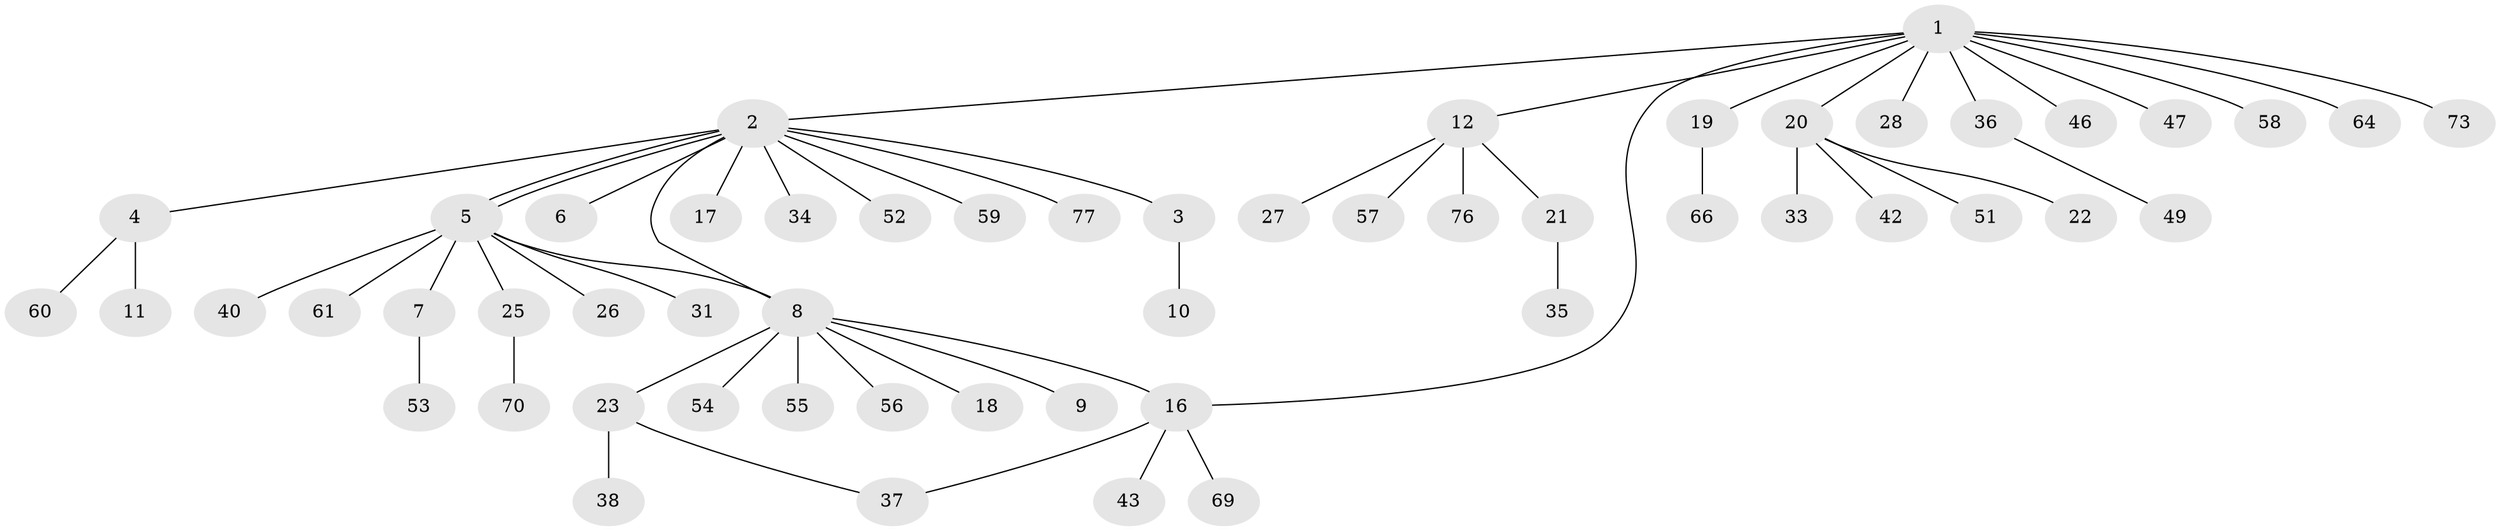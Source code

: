 // original degree distribution, {13: 0.012987012987012988, 11: 0.012987012987012988, 3: 0.1038961038961039, 4: 0.025974025974025976, 9: 0.012987012987012988, 1: 0.6363636363636364, 10: 0.012987012987012988, 2: 0.15584415584415584, 6: 0.025974025974025976}
// Generated by graph-tools (version 1.1) at 2025/41/03/06/25 10:41:49]
// undirected, 55 vertices, 58 edges
graph export_dot {
graph [start="1"]
  node [color=gray90,style=filled];
  1 [super="+15"];
  2 [super="+14"];
  3 [super="+74"];
  4 [super="+50"];
  5 [super="+29"];
  6;
  7 [super="+63"];
  8 [super="+44"];
  9 [super="+30"];
  10 [super="+62"];
  11;
  12 [super="+13"];
  16 [super="+32"];
  17;
  18;
  19 [super="+24"];
  20 [super="+68"];
  21 [super="+71"];
  22;
  23;
  25 [super="+45"];
  26;
  27 [super="+72"];
  28;
  31 [super="+41"];
  33;
  34;
  35;
  36 [super="+48"];
  37 [super="+39"];
  38;
  40;
  42;
  43 [super="+67"];
  46;
  47;
  49;
  51 [super="+65"];
  52;
  53;
  54;
  55;
  56;
  57;
  58;
  59 [super="+75"];
  60;
  61;
  64;
  66;
  69;
  70;
  73;
  76;
  77;
  1 -- 2;
  1 -- 12;
  1 -- 16;
  1 -- 19;
  1 -- 20;
  1 -- 28;
  1 -- 36;
  1 -- 46;
  1 -- 47;
  1 -- 58;
  1 -- 64;
  1 -- 73;
  2 -- 3;
  2 -- 4;
  2 -- 5;
  2 -- 5;
  2 -- 6;
  2 -- 8;
  2 -- 17;
  2 -- 34;
  2 -- 52;
  2 -- 59;
  2 -- 77;
  3 -- 10;
  4 -- 11;
  4 -- 60;
  5 -- 7;
  5 -- 8;
  5 -- 25;
  5 -- 26;
  5 -- 31;
  5 -- 40;
  5 -- 61;
  7 -- 53;
  8 -- 9;
  8 -- 16;
  8 -- 18;
  8 -- 23;
  8 -- 54;
  8 -- 55;
  8 -- 56;
  12 -- 21;
  12 -- 27;
  12 -- 57;
  12 -- 76;
  16 -- 69;
  16 -- 43;
  16 -- 37;
  19 -- 66;
  20 -- 22;
  20 -- 33;
  20 -- 42;
  20 -- 51;
  21 -- 35;
  23 -- 37;
  23 -- 38;
  25 -- 70;
  36 -- 49;
}
